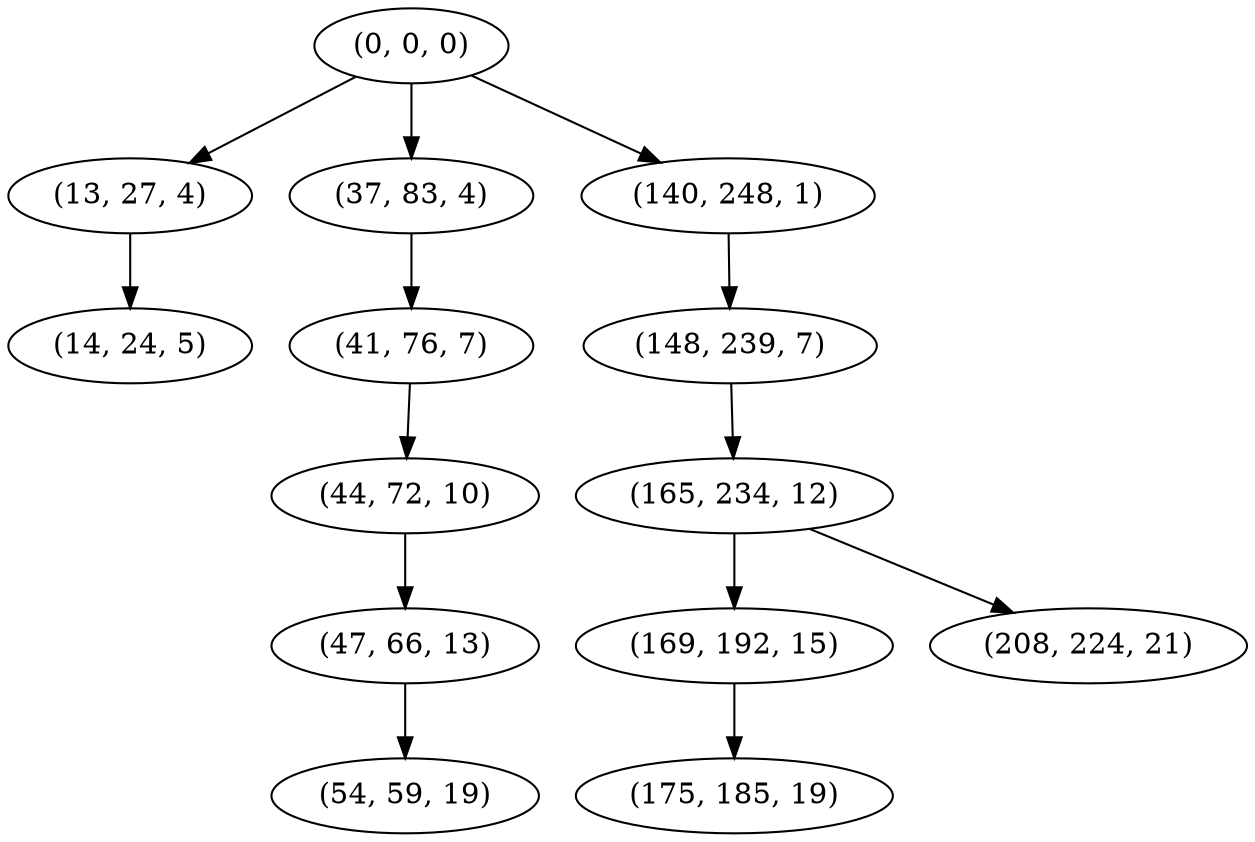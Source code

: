 digraph tree {
    "(0, 0, 0)";
    "(13, 27, 4)";
    "(14, 24, 5)";
    "(37, 83, 4)";
    "(41, 76, 7)";
    "(44, 72, 10)";
    "(47, 66, 13)";
    "(54, 59, 19)";
    "(140, 248, 1)";
    "(148, 239, 7)";
    "(165, 234, 12)";
    "(169, 192, 15)";
    "(175, 185, 19)";
    "(208, 224, 21)";
    "(0, 0, 0)" -> "(13, 27, 4)";
    "(0, 0, 0)" -> "(37, 83, 4)";
    "(0, 0, 0)" -> "(140, 248, 1)";
    "(13, 27, 4)" -> "(14, 24, 5)";
    "(37, 83, 4)" -> "(41, 76, 7)";
    "(41, 76, 7)" -> "(44, 72, 10)";
    "(44, 72, 10)" -> "(47, 66, 13)";
    "(47, 66, 13)" -> "(54, 59, 19)";
    "(140, 248, 1)" -> "(148, 239, 7)";
    "(148, 239, 7)" -> "(165, 234, 12)";
    "(165, 234, 12)" -> "(169, 192, 15)";
    "(165, 234, 12)" -> "(208, 224, 21)";
    "(169, 192, 15)" -> "(175, 185, 19)";
}

